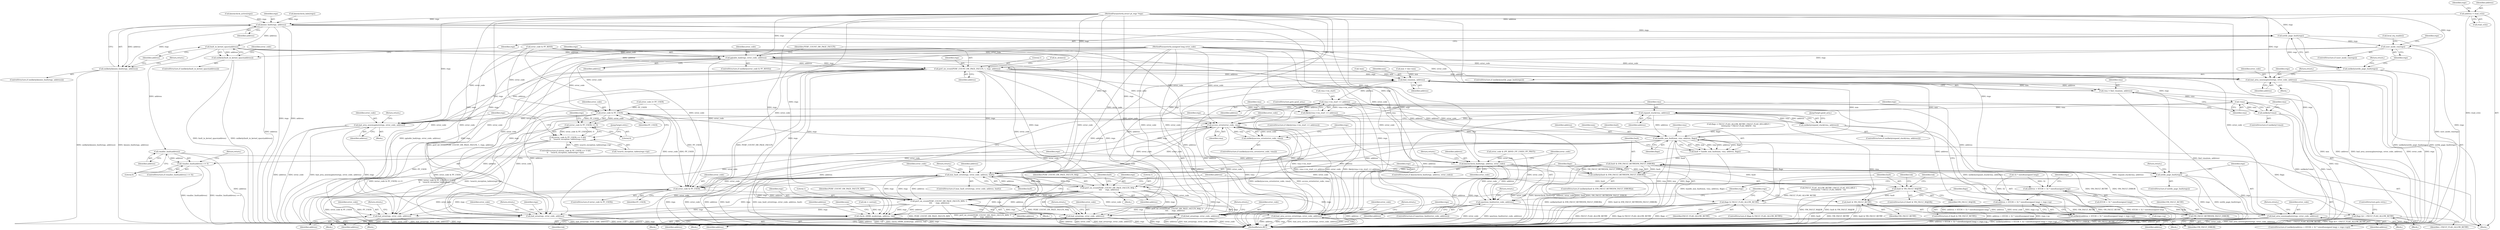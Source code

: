 digraph "0_linux_a8b0ca17b80e92faab46ee7179ba9e99ccb61233_52@API" {
"1000150" [label="(Call,address = read_cr2())"];
"1000165" [label="(Call,kmmio_fault(regs, address))"];
"1000164" [label="(Call,unlikely(kmmio_fault(regs, address)))"];
"1000171" [label="(Call,fault_in_kernel_space(address))"];
"1000170" [label="(Call,unlikely(fault_in_kernel_space(address)))"];
"1000186" [label="(Call,vmalloc_fault(address))"];
"1000185" [label="(Call,vmalloc_fault(address) >= 0)"];
"1000191" [label="(Call,kmemcheck_fault(regs, address, error_code))"];
"1000197" [label="(Call,spurious_fault(error_code, address))"];
"1000205" [label="(Call,bad_area_nosemaphore(regs, error_code, address))"];
"1000202" [label="(Call,notify_page_fault(regs))"];
"1000237" [label="(Call,pgtable_bad(regs, error_code, address))"];
"1000241" [label="(Call,perf_sw_event(PERF_COUNT_SW_PAGE_FAULTS, 1, regs, address))"];
"1000253" [label="(Call,bad_area_nosemaphore(regs, error_code, address))"];
"1000280" [label="(Call,bad_area_nosemaphore(regs, error_code, address))"];
"1000296" [label="(Call,find_vma(mm, address))"];
"1000294" [label="(Call,vma = find_vma(mm, address))"];
"1000301" [label="(Call,!vma)"];
"1000300" [label="(Call,unlikely(!vma))"];
"1000358" [label="(Call,expand_stack(vma, address))"];
"1000357" [label="(Call,unlikely(expand_stack(vma, address)))"];
"1000362" [label="(Call,bad_area(regs, error_code, address))"];
"1000370" [label="(Call,access_error(error_code, vma))"];
"1000304" [label="(Call,bad_area(regs, error_code, address))"];
"1000326" [label="(Call,bad_area(regs, error_code, address))"];
"1000332" [label="(Call,error_code & PF_USER)"];
"1000351" [label="(Call,bad_area(regs, error_code, address))"];
"1000369" [label="(Call,unlikely(access_error(error_code, vma)))"];
"1000374" [label="(Call,bad_area_access_error(regs, error_code, address))"];
"1000381" [label="(Call,handle_mm_fault(mm, vma, address, flags))"];
"1000379" [label="(Call,fault = handle_mm_fault(mm, vma, address, flags))"];
"1000388" [label="(Call,fault & (VM_FAULT_RETRY|VM_FAULT_ERROR))"];
"1000387" [label="(Call,unlikely(fault & (VM_FAULT_RETRY|VM_FAULT_ERROR)))"];
"1000395" [label="(Call,mm_fault_error(regs, error_code, address, fault))"];
"1000407" [label="(Call,fault & VM_FAULT_MAJOR)"];
"1000432" [label="(Call,fault & VM_FAULT_RETRY)"];
"1000390" [label="(Call,VM_FAULT_RETRY|VM_FAULT_ERROR)"];
"1000415" [label="(Call,perf_sw_event(PERF_COUNT_SW_PAGE_FAULTS_MAJ, 1,\n \t\t\t\t      regs, address))"];
"1000426" [label="(Call,perf_sw_event(PERF_COUNT_SW_PAGE_FAULTS_MIN, 1,\n \t\t\t\t      regs, address))"];
"1000440" [label="(Call,check_v8086_mode(regs, address, tsk))"];
"1000402" [label="(Call,flags & FAULT_FLAG_ALLOW_RETRY)"];
"1000436" [label="(Call,flags &= ~FAULT_FLAG_ALLOW_RETRY)"];
"1000311" [label="(Call,vma->vm_start <= address)"];
"1000310" [label="(Call,likely(vma->vm_start <= address))"];
"1000338" [label="(Call,address + 65536 + 32 * sizeof(unsigned long) < regs->sp)"];
"1000337" [label="(Call,unlikely(address + 65536 + 32 * sizeof(unsigned long) < regs->sp))"];
"1000339" [label="(Call,address + 65536 + 32 * sizeof(unsigned long))"];
"1000270" [label="(Call,error_code & PF_USER)"];
"1000269" [label="(Call,(error_code & PF_USER) == 0)"];
"1000268" [label="(Call,(error_code & PF_USER) == 0 &&\n\t\t    !search_exception_tables(regs->ip))"];
"1000212" [label="(Call,notify_page_fault(regs))"];
"1000211" [label="(Call,unlikely(notify_page_fault(regs)))"];
"1000216" [label="(Call,user_mode_vm(regs))"];
"1000177" [label="(Identifier,error_code)"];
"1000241" [label="(Call,perf_sw_event(PERF_COUNT_SW_PAGE_FAULTS, 1, regs, address))"];
"1000243" [label="(Literal,1)"];
"1000254" [label="(Identifier,regs)"];
"1000269" [label="(Call,(error_code & PF_USER) == 0)"];
"1000355" [label="(Return,return;)"];
"1000383" [label="(Identifier,vma)"];
"1000435" [label="(Block,)"];
"1000170" [label="(Call,unlikely(fault_in_kernel_space(address)))"];
"1000200" [label="(Return,return;)"];
"1000332" [label="(Call,error_code & PF_USER)"];
"1000284" [label="(Return,return;)"];
"1000152" [label="(Call,read_cr2())"];
"1000322" [label="(Identifier,vma)"];
"1000347" [label="(Call,regs->sp)"];
"1000256" [label="(Identifier,address)"];
"1000118" [label="(MethodParameterIn,unsigned long error_code)"];
"1000432" [label="(Call,fault & VM_FAULT_RETRY)"];
"1000163" [label="(ControlStructure,if (unlikely(kmmio_fault(regs, address))))"];
"1000207" [label="(Identifier,error_code)"];
"1000249" [label="(Call,in_atomic())"];
"1000442" [label="(Identifier,address)"];
"1000348" [label="(Identifier,regs)"];
"1000404" [label="(Identifier,FAULT_FLAG_ALLOW_RETRY)"];
"1000283" [label="(Identifier,address)"];
"1000433" [label="(Identifier,fault)"];
"1000210" [label="(ControlStructure,if (unlikely(notify_page_fault(regs))))"];
"1000331" [label="(ControlStructure,if (error_code & PF_USER))"];
"1000171" [label="(Call,fault_in_kernel_space(address))"];
"1000413" [label="(Identifier,tsk)"];
"1000199" [label="(Identifier,address)"];
"1000212" [label="(Call,notify_page_fault(regs))"];
"1000188" [label="(Literal,0)"];
"1000410" [label="(Block,)"];
"1000370" [label="(Call,access_error(error_code, vma))"];
"1000305" [label="(Identifier,regs)"];
"1000134" [label="(Call,FAULT_FLAG_ALLOW_RETRY | FAULT_FLAG_KILLABLE |\n\t\t\t\t\t(write ? FAULT_FLAG_WRITE : 0))"];
"1000228" [label="(Identifier,regs)"];
"1000132" [label="(Call,flags = FAULT_FLAG_ALLOW_RETRY | FAULT_FLAG_KILLABLE |\n\t\t\t\t\t(write ? FAULT_FLAG_WRITE : 0))"];
"1000309" [label="(ControlStructure,if (likely(vma->vm_start <= address)))"];
"1000337" [label="(Call,unlikely(address + 65536 + 32 * sizeof(unsigned long) < regs->sp))"];
"1000234" [label="(Call,error_code & PF_RSVD)"];
"1000356" [label="(ControlStructure,if (unlikely(expand_stack(vma, address))))"];
"1000333" [label="(Identifier,error_code)"];
"1000257" [label="(Return,return;)"];
"1000371" [label="(Identifier,error_code)"];
"1000424" [label="(Identifier,tsk)"];
"1000271" [label="(Identifier,error_code)"];
"1000316" [label="(ControlStructure,goto good_area;)"];
"1000311" [label="(Call,vma->vm_start <= address)"];
"1000381" [label="(Call,handle_mm_fault(mm, vma, address, flags))"];
"1000343" [label="(Call,32 * sizeof(unsigned long))"];
"1000377" [label="(Identifier,address)"];
"1000328" [label="(Identifier,error_code)"];
"1000219" [label="(Call,local_irq_enable())"];
"1000394" [label="(ControlStructure,if (mm_fault_error(regs, error_code, address, fault)))"];
"1000176" [label="(Call,error_code & (PF_RSVD | PF_USER | PF_PROT))"];
"1000242" [label="(Identifier,PERF_COUNT_SW_PAGE_FAULTS)"];
"1000280" [label="(Call,bad_area_nosemaphore(regs, error_code, address))"];
"1000310" [label="(Call,likely(vma->vm_start <= address))"];
"1000195" [label="(Return,return;)"];
"1000403" [label="(Identifier,flags)"];
"1000245" [label="(Identifier,address)"];
"1000329" [label="(Identifier,address)"];
"1000303" [label="(Block,)"];
"1000173" [label="(Block,)"];
"1000325" [label="(Block,)"];
"1000398" [label="(Identifier,address)"];
"1000205" [label="(Call,bad_area_nosemaphore(regs, error_code, address))"];
"1000407" [label="(Call,fault & VM_FAULT_MAJOR)"];
"1000434" [label="(Identifier,VM_FAULT_RETRY)"];
"1000313" [label="(Identifier,vma)"];
"1000419" [label="(Identifier,address)"];
"1000203" [label="(Identifier,regs)"];
"1000352" [label="(Identifier,regs)"];
"1000244" [label="(Identifier,regs)"];
"1000429" [label="(Identifier,regs)"];
"1000190" [label="(ControlStructure,if (kmemcheck_fault(regs, address, error_code)))"];
"1000440" [label="(Call,check_v8086_mode(regs, address, tsk))"];
"1000334" [label="(Identifier,PF_USER)"];
"1000358" [label="(Call,expand_stack(vma, address))"];
"1000406" [label="(ControlStructure,if (fault & VM_FAULT_MAJOR))"];
"1000202" [label="(Call,notify_page_fault(regs))"];
"1000304" [label="(Call,bad_area(regs, error_code, address))"];
"1000302" [label="(Identifier,vma)"];
"1000438" [label="(Identifier,~FAULT_FLAG_ALLOW_RETRY)"];
"1000308" [label="(Return,return;)"];
"1000216" [label="(Call,user_mode_vm(regs))"];
"1000430" [label="(Identifier,address)"];
"1000285" [label="(JumpTarget,retry:)"];
"1000184" [label="(ControlStructure,if (vmalloc_fault(address) >= 0))"];
"1000238" [label="(Identifier,regs)"];
"1000367" [label="(JumpTarget,good_area:)"];
"1000277" [label="(Identifier,regs)"];
"1000117" [label="(MethodParameterIn,struct pt_regs *regs)"];
"1000250" [label="(Call,!mm)"];
"1000376" [label="(Identifier,error_code)"];
"1000172" [label="(Identifier,address)"];
"1000268" [label="(Call,(error_code & PF_USER) == 0 &&\n\t\t    !search_exception_tables(regs->ip))"];
"1000191" [label="(Call,kmemcheck_fault(regs, address, error_code))"];
"1000301" [label="(Call,!vma)"];
"1000389" [label="(Identifier,fault)"];
"1000441" [label="(Identifier,regs)"];
"1000392" [label="(Identifier,VM_FAULT_ERROR)"];
"1000397" [label="(Identifier,error_code)"];
"1000273" [label="(Literal,0)"];
"1000232" [label="(ControlStructure,if (unlikely(error_code & PF_RSVD)))"];
"1000380" [label="(Identifier,fault)"];
"1000395" [label="(Call,mm_fault_error(regs, error_code, address, fault))"];
"1000307" [label="(Identifier,address)"];
"1000270" [label="(Call,error_code & PF_USER)"];
"1000375" [label="(Identifier,regs)"];
"1000192" [label="(Identifier,regs)"];
"1000363" [label="(Identifier,regs)"];
"1000213" [label="(Identifier,regs)"];
"1000385" [label="(Identifier,flags)"];
"1000198" [label="(Identifier,error_code)"];
"1000426" [label="(Call,perf_sw_event(PERF_COUNT_SW_PAGE_FAULTS_MIN, 1,\n \t\t\t\t      regs, address))"];
"1000208" [label="(Identifier,address)"];
"1000154" [label="(Call,kmemcheck_active(regs))"];
"1000364" [label="(Identifier,error_code)"];
"1000186" [label="(Call,vmalloc_fault(address))"];
"1000418" [label="(Identifier,regs)"];
"1000315" [label="(Identifier,address)"];
"1000193" [label="(Identifier,address)"];
"1000362" [label="(Call,bad_area(regs, error_code, address))"];
"1000306" [label="(Identifier,error_code)"];
"1000330" [label="(Return,return;)"];
"1000366" [label="(Return,return;)"];
"1000379" [label="(Call,fault = handle_mm_fault(mm, vma, address, flags))"];
"1000400" [label="(Return,return;)"];
"1000215" [label="(ControlStructure,if (user_mode_vm(regs)))"];
"1000326" [label="(Call,bad_area(regs, error_code, address))"];
"1000267" [label="(ControlStructure,if ((error_code & PF_USER) == 0 &&\n\t\t    !search_exception_tables(regs->ip)))"];
"1000368" [label="(ControlStructure,if (unlikely(access_error(error_code, vma))))"];
"1000339" [label="(Call,address + 65536 + 32 * sizeof(unsigned long))"];
"1000391" [label="(Identifier,VM_FAULT_RETRY)"];
"1000167" [label="(Identifier,address)"];
"1000217" [label="(Identifier,regs)"];
"1000351" [label="(Call,bad_area(regs, error_code, address))"];
"1000185" [label="(Call,vmalloc_fault(address) >= 0)"];
"1000295" [label="(Identifier,vma)"];
"1000360" [label="(Identifier,address)"];
"1000417" [label="(Literal,1)"];
"1000155" [label="(Identifier,regs)"];
"1000341" [label="(Call,65536 + 32 * sizeof(unsigned long))"];
"1000204" [label="(Return,return;)"];
"1000220" [label="(Call,error_code |= PF_USER)"];
"1000350" [label="(Block,)"];
"1000201" [label="(ControlStructure,if (notify_page_fault(regs)))"];
"1000384" [label="(Identifier,address)"];
"1000431" [label="(ControlStructure,if (fault & VM_FAULT_RETRY))"];
"1000382" [label="(Identifier,mm)"];
"1000189" [label="(Return,return;)"];
"1000399" [label="(Identifier,fault)"];
"1000168" [label="(Return,return;)"];
"1000297" [label="(Identifier,mm)"];
"1000390" [label="(Call,VM_FAULT_RETRY|VM_FAULT_ERROR)"];
"1000298" [label="(Identifier,address)"];
"1000272" [label="(Identifier,PF_USER)"];
"1000165" [label="(Call,kmmio_fault(regs, address))"];
"1000300" [label="(Call,unlikely(!vma))"];
"1000197" [label="(Call,spurious_fault(error_code, address))"];
"1000281" [label="(Identifier,regs)"];
"1000428" [label="(Literal,1)"];
"1000164" [label="(Call,unlikely(kmmio_fault(regs, address)))"];
"1000401" [label="(ControlStructure,if (flags & FAULT_FLAG_ALLOW_RETRY))"];
"1000357" [label="(Call,unlikely(expand_stack(vma, address)))"];
"1000299" [label="(ControlStructure,if (unlikely(!vma)))"];
"1000373" [label="(Block,)"];
"1000237" [label="(Call,pgtable_bad(regs, error_code, address))"];
"1000169" [label="(ControlStructure,if (unlikely(fault_in_kernel_space(address))))"];
"1000296" [label="(Call,find_vma(mm, address))"];
"1000436" [label="(Call,flags &= ~FAULT_FLAG_ALLOW_RETRY)"];
"1000145" [label="(Call,mm = tsk->mm)"];
"1000415" [label="(Call,perf_sw_event(PERF_COUNT_SW_PAGE_FAULTS_MAJ, 1,\n \t\t\t\t      regs, address))"];
"1000388" [label="(Call,fault & (VM_FAULT_RETRY|VM_FAULT_ERROR))"];
"1000194" [label="(Identifier,error_code)"];
"1000274" [label="(Call,!search_exception_tables(regs->ip))"];
"1000166" [label="(Identifier,regs)"];
"1000437" [label="(Identifier,flags)"];
"1000214" [label="(Return,return;)"];
"1000327" [label="(Identifier,regs)"];
"1000206" [label="(Identifier,regs)"];
"1000187" [label="(Identifier,address)"];
"1000387" [label="(Call,unlikely(fault & (VM_FAULT_RETRY|VM_FAULT_ERROR)))"];
"1000365" [label="(Identifier,address)"];
"1000336" [label="(ControlStructure,if (unlikely(address + 65536 + 32 * sizeof(unsigned long) < regs->sp)))"];
"1000252" [label="(Block,)"];
"1000386" [label="(ControlStructure,if (unlikely(fault & (VM_FAULT_RETRY|VM_FAULT_ERROR))))"];
"1000361" [label="(Block,)"];
"1000279" [label="(Block,)"];
"1000408" [label="(Identifier,fault)"];
"1000354" [label="(Identifier,address)"];
"1000294" [label="(Call,vma = find_vma(mm, address))"];
"1000209" [label="(Return,return;)"];
"1000427" [label="(Identifier,PERF_COUNT_SW_PAGE_FAULTS_MIN)"];
"1000447" [label="(Identifier,mm)"];
"1000151" [label="(Identifier,address)"];
"1000338" [label="(Call,address + 65536 + 32 * sizeof(unsigned long) < regs->sp)"];
"1000369" [label="(Call,unlikely(access_error(error_code, vma)))"];
"1000150" [label="(Call,address = read_cr2())"];
"1000253" [label="(Call,bad_area_nosemaphore(regs, error_code, address))"];
"1000374" [label="(Call,bad_area_access_error(regs, error_code, address))"];
"1000372" [label="(Identifier,vma)"];
"1000240" [label="(Identifier,address)"];
"1000396" [label="(Identifier,regs)"];
"1000449" [label="(MethodReturn,RET)"];
"1000312" [label="(Call,vma->vm_start)"];
"1000340" [label="(Identifier,address)"];
"1000402" [label="(Call,flags & FAULT_FLAG_ALLOW_RETRY)"];
"1000416" [label="(Identifier,PERF_COUNT_SW_PAGE_FAULTS_MAJ)"];
"1000142" [label="(Call,tsk = current)"];
"1000282" [label="(Identifier,error_code)"];
"1000359" [label="(Identifier,vma)"];
"1000439" [label="(ControlStructure,goto retry;)"];
"1000156" [label="(Call,kmemcheck_hide(regs))"];
"1000353" [label="(Identifier,error_code)"];
"1000196" [label="(ControlStructure,if (spurious_fault(error_code, address)))"];
"1000378" [label="(Return,return;)"];
"1000409" [label="(Identifier,VM_FAULT_MAJOR)"];
"1000421" [label="(Block,)"];
"1000255" [label="(Identifier,error_code)"];
"1000443" [label="(Identifier,tsk)"];
"1000119" [label="(Block,)"];
"1000211" [label="(Call,unlikely(notify_page_fault(regs)))"];
"1000239" [label="(Identifier,error_code)"];
"1000150" -> "1000119"  [label="AST: "];
"1000150" -> "1000152"  [label="CFG: "];
"1000151" -> "1000150"  [label="AST: "];
"1000152" -> "1000150"  [label="AST: "];
"1000155" -> "1000150"  [label="CFG: "];
"1000150" -> "1000449"  [label="DDG: read_cr2()"];
"1000150" -> "1000165"  [label="DDG: address"];
"1000165" -> "1000164"  [label="AST: "];
"1000165" -> "1000167"  [label="CFG: "];
"1000166" -> "1000165"  [label="AST: "];
"1000167" -> "1000165"  [label="AST: "];
"1000164" -> "1000165"  [label="CFG: "];
"1000165" -> "1000449"  [label="DDG: regs"];
"1000165" -> "1000449"  [label="DDG: address"];
"1000165" -> "1000164"  [label="DDG: regs"];
"1000165" -> "1000164"  [label="DDG: address"];
"1000156" -> "1000165"  [label="DDG: regs"];
"1000154" -> "1000165"  [label="DDG: regs"];
"1000117" -> "1000165"  [label="DDG: regs"];
"1000165" -> "1000171"  [label="DDG: address"];
"1000165" -> "1000191"  [label="DDG: regs"];
"1000165" -> "1000202"  [label="DDG: regs"];
"1000165" -> "1000212"  [label="DDG: regs"];
"1000164" -> "1000163"  [label="AST: "];
"1000168" -> "1000164"  [label="CFG: "];
"1000172" -> "1000164"  [label="CFG: "];
"1000164" -> "1000449"  [label="DDG: unlikely(kmmio_fault(regs, address))"];
"1000164" -> "1000449"  [label="DDG: kmmio_fault(regs, address)"];
"1000171" -> "1000170"  [label="AST: "];
"1000171" -> "1000172"  [label="CFG: "];
"1000172" -> "1000171"  [label="AST: "];
"1000170" -> "1000171"  [label="CFG: "];
"1000171" -> "1000449"  [label="DDG: address"];
"1000171" -> "1000170"  [label="DDG: address"];
"1000171" -> "1000186"  [label="DDG: address"];
"1000171" -> "1000197"  [label="DDG: address"];
"1000171" -> "1000237"  [label="DDG: address"];
"1000171" -> "1000241"  [label="DDG: address"];
"1000170" -> "1000169"  [label="AST: "];
"1000177" -> "1000170"  [label="CFG: "];
"1000213" -> "1000170"  [label="CFG: "];
"1000170" -> "1000449"  [label="DDG: fault_in_kernel_space(address)"];
"1000170" -> "1000449"  [label="DDG: unlikely(fault_in_kernel_space(address))"];
"1000186" -> "1000185"  [label="AST: "];
"1000186" -> "1000187"  [label="CFG: "];
"1000187" -> "1000186"  [label="AST: "];
"1000188" -> "1000186"  [label="CFG: "];
"1000186" -> "1000449"  [label="DDG: address"];
"1000186" -> "1000185"  [label="DDG: address"];
"1000186" -> "1000191"  [label="DDG: address"];
"1000185" -> "1000184"  [label="AST: "];
"1000185" -> "1000188"  [label="CFG: "];
"1000188" -> "1000185"  [label="AST: "];
"1000189" -> "1000185"  [label="CFG: "];
"1000192" -> "1000185"  [label="CFG: "];
"1000185" -> "1000449"  [label="DDG: vmalloc_fault(address)"];
"1000185" -> "1000449"  [label="DDG: vmalloc_fault(address) >= 0"];
"1000191" -> "1000190"  [label="AST: "];
"1000191" -> "1000194"  [label="CFG: "];
"1000192" -> "1000191"  [label="AST: "];
"1000193" -> "1000191"  [label="AST: "];
"1000194" -> "1000191"  [label="AST: "];
"1000195" -> "1000191"  [label="CFG: "];
"1000198" -> "1000191"  [label="CFG: "];
"1000191" -> "1000449"  [label="DDG: error_code"];
"1000191" -> "1000449"  [label="DDG: kmemcheck_fault(regs, address, error_code)"];
"1000191" -> "1000449"  [label="DDG: address"];
"1000191" -> "1000449"  [label="DDG: regs"];
"1000117" -> "1000191"  [label="DDG: regs"];
"1000176" -> "1000191"  [label="DDG: error_code"];
"1000118" -> "1000191"  [label="DDG: error_code"];
"1000191" -> "1000197"  [label="DDG: error_code"];
"1000191" -> "1000197"  [label="DDG: address"];
"1000191" -> "1000202"  [label="DDG: regs"];
"1000197" -> "1000196"  [label="AST: "];
"1000197" -> "1000199"  [label="CFG: "];
"1000198" -> "1000197"  [label="AST: "];
"1000199" -> "1000197"  [label="AST: "];
"1000200" -> "1000197"  [label="CFG: "];
"1000203" -> "1000197"  [label="CFG: "];
"1000197" -> "1000449"  [label="DDG: spurious_fault(error_code, address)"];
"1000197" -> "1000449"  [label="DDG: address"];
"1000197" -> "1000449"  [label="DDG: error_code"];
"1000176" -> "1000197"  [label="DDG: error_code"];
"1000118" -> "1000197"  [label="DDG: error_code"];
"1000197" -> "1000205"  [label="DDG: error_code"];
"1000197" -> "1000205"  [label="DDG: address"];
"1000205" -> "1000173"  [label="AST: "];
"1000205" -> "1000208"  [label="CFG: "];
"1000206" -> "1000205"  [label="AST: "];
"1000207" -> "1000205"  [label="AST: "];
"1000208" -> "1000205"  [label="AST: "];
"1000209" -> "1000205"  [label="CFG: "];
"1000205" -> "1000449"  [label="DDG: regs"];
"1000205" -> "1000449"  [label="DDG: address"];
"1000205" -> "1000449"  [label="DDG: error_code"];
"1000205" -> "1000449"  [label="DDG: bad_area_nosemaphore(regs, error_code, address)"];
"1000202" -> "1000205"  [label="DDG: regs"];
"1000117" -> "1000205"  [label="DDG: regs"];
"1000118" -> "1000205"  [label="DDG: error_code"];
"1000202" -> "1000201"  [label="AST: "];
"1000202" -> "1000203"  [label="CFG: "];
"1000203" -> "1000202"  [label="AST: "];
"1000204" -> "1000202"  [label="CFG: "];
"1000206" -> "1000202"  [label="CFG: "];
"1000202" -> "1000449"  [label="DDG: regs"];
"1000202" -> "1000449"  [label="DDG: notify_page_fault(regs)"];
"1000117" -> "1000202"  [label="DDG: regs"];
"1000237" -> "1000232"  [label="AST: "];
"1000237" -> "1000240"  [label="CFG: "];
"1000238" -> "1000237"  [label="AST: "];
"1000239" -> "1000237"  [label="AST: "];
"1000240" -> "1000237"  [label="AST: "];
"1000242" -> "1000237"  [label="CFG: "];
"1000237" -> "1000449"  [label="DDG: pgtable_bad(regs, error_code, address)"];
"1000216" -> "1000237"  [label="DDG: regs"];
"1000117" -> "1000237"  [label="DDG: regs"];
"1000234" -> "1000237"  [label="DDG: error_code"];
"1000118" -> "1000237"  [label="DDG: error_code"];
"1000237" -> "1000241"  [label="DDG: regs"];
"1000237" -> "1000241"  [label="DDG: address"];
"1000237" -> "1000253"  [label="DDG: error_code"];
"1000237" -> "1000270"  [label="DDG: error_code"];
"1000237" -> "1000304"  [label="DDG: error_code"];
"1000237" -> "1000326"  [label="DDG: error_code"];
"1000237" -> "1000332"  [label="DDG: error_code"];
"1000237" -> "1000370"  [label="DDG: error_code"];
"1000241" -> "1000119"  [label="AST: "];
"1000241" -> "1000245"  [label="CFG: "];
"1000242" -> "1000241"  [label="AST: "];
"1000243" -> "1000241"  [label="AST: "];
"1000244" -> "1000241"  [label="AST: "];
"1000245" -> "1000241"  [label="AST: "];
"1000249" -> "1000241"  [label="CFG: "];
"1000241" -> "1000449"  [label="DDG: PERF_COUNT_SW_PAGE_FAULTS"];
"1000241" -> "1000449"  [label="DDG: perf_sw_event(PERF_COUNT_SW_PAGE_FAULTS, 1, regs, address)"];
"1000216" -> "1000241"  [label="DDG: regs"];
"1000117" -> "1000241"  [label="DDG: regs"];
"1000241" -> "1000253"  [label="DDG: regs"];
"1000241" -> "1000253"  [label="DDG: address"];
"1000241" -> "1000280"  [label="DDG: regs"];
"1000241" -> "1000280"  [label="DDG: address"];
"1000241" -> "1000296"  [label="DDG: address"];
"1000241" -> "1000304"  [label="DDG: regs"];
"1000241" -> "1000326"  [label="DDG: regs"];
"1000241" -> "1000351"  [label="DDG: regs"];
"1000241" -> "1000362"  [label="DDG: regs"];
"1000241" -> "1000374"  [label="DDG: regs"];
"1000241" -> "1000395"  [label="DDG: regs"];
"1000241" -> "1000415"  [label="DDG: regs"];
"1000241" -> "1000426"  [label="DDG: regs"];
"1000241" -> "1000440"  [label="DDG: regs"];
"1000253" -> "1000252"  [label="AST: "];
"1000253" -> "1000256"  [label="CFG: "];
"1000254" -> "1000253"  [label="AST: "];
"1000255" -> "1000253"  [label="AST: "];
"1000256" -> "1000253"  [label="AST: "];
"1000257" -> "1000253"  [label="CFG: "];
"1000253" -> "1000449"  [label="DDG: bad_area_nosemaphore(regs, error_code, address)"];
"1000253" -> "1000449"  [label="DDG: error_code"];
"1000253" -> "1000449"  [label="DDG: regs"];
"1000253" -> "1000449"  [label="DDG: address"];
"1000117" -> "1000253"  [label="DDG: regs"];
"1000234" -> "1000253"  [label="DDG: error_code"];
"1000118" -> "1000253"  [label="DDG: error_code"];
"1000280" -> "1000279"  [label="AST: "];
"1000280" -> "1000283"  [label="CFG: "];
"1000281" -> "1000280"  [label="AST: "];
"1000282" -> "1000280"  [label="AST: "];
"1000283" -> "1000280"  [label="AST: "];
"1000284" -> "1000280"  [label="CFG: "];
"1000280" -> "1000449"  [label="DDG: error_code"];
"1000280" -> "1000449"  [label="DDG: bad_area_nosemaphore(regs, error_code, address)"];
"1000280" -> "1000449"  [label="DDG: regs"];
"1000280" -> "1000449"  [label="DDG: address"];
"1000117" -> "1000280"  [label="DDG: regs"];
"1000270" -> "1000280"  [label="DDG: error_code"];
"1000118" -> "1000280"  [label="DDG: error_code"];
"1000296" -> "1000294"  [label="AST: "];
"1000296" -> "1000298"  [label="CFG: "];
"1000297" -> "1000296"  [label="AST: "];
"1000298" -> "1000296"  [label="AST: "];
"1000294" -> "1000296"  [label="CFG: "];
"1000296" -> "1000449"  [label="DDG: mm"];
"1000296" -> "1000294"  [label="DDG: mm"];
"1000296" -> "1000294"  [label="DDG: address"];
"1000250" -> "1000296"  [label="DDG: mm"];
"1000381" -> "1000296"  [label="DDG: mm"];
"1000145" -> "1000296"  [label="DDG: mm"];
"1000415" -> "1000296"  [label="DDG: address"];
"1000426" -> "1000296"  [label="DDG: address"];
"1000296" -> "1000304"  [label="DDG: address"];
"1000296" -> "1000311"  [label="DDG: address"];
"1000296" -> "1000381"  [label="DDG: mm"];
"1000294" -> "1000119"  [label="AST: "];
"1000295" -> "1000294"  [label="AST: "];
"1000302" -> "1000294"  [label="CFG: "];
"1000294" -> "1000449"  [label="DDG: find_vma(mm, address)"];
"1000294" -> "1000301"  [label="DDG: vma"];
"1000301" -> "1000300"  [label="AST: "];
"1000301" -> "1000302"  [label="CFG: "];
"1000302" -> "1000301"  [label="AST: "];
"1000300" -> "1000301"  [label="CFG: "];
"1000301" -> "1000449"  [label="DDG: vma"];
"1000301" -> "1000300"  [label="DDG: vma"];
"1000301" -> "1000358"  [label="DDG: vma"];
"1000301" -> "1000370"  [label="DDG: vma"];
"1000300" -> "1000299"  [label="AST: "];
"1000305" -> "1000300"  [label="CFG: "];
"1000313" -> "1000300"  [label="CFG: "];
"1000300" -> "1000449"  [label="DDG: !vma"];
"1000300" -> "1000449"  [label="DDG: unlikely(!vma)"];
"1000358" -> "1000357"  [label="AST: "];
"1000358" -> "1000360"  [label="CFG: "];
"1000359" -> "1000358"  [label="AST: "];
"1000360" -> "1000358"  [label="AST: "];
"1000357" -> "1000358"  [label="CFG: "];
"1000358" -> "1000449"  [label="DDG: vma"];
"1000358" -> "1000357"  [label="DDG: vma"];
"1000358" -> "1000357"  [label="DDG: address"];
"1000311" -> "1000358"  [label="DDG: address"];
"1000358" -> "1000362"  [label="DDG: address"];
"1000358" -> "1000370"  [label="DDG: vma"];
"1000358" -> "1000374"  [label="DDG: address"];
"1000358" -> "1000381"  [label="DDG: address"];
"1000357" -> "1000356"  [label="AST: "];
"1000363" -> "1000357"  [label="CFG: "];
"1000367" -> "1000357"  [label="CFG: "];
"1000357" -> "1000449"  [label="DDG: unlikely(expand_stack(vma, address))"];
"1000357" -> "1000449"  [label="DDG: expand_stack(vma, address)"];
"1000362" -> "1000361"  [label="AST: "];
"1000362" -> "1000365"  [label="CFG: "];
"1000363" -> "1000362"  [label="AST: "];
"1000364" -> "1000362"  [label="AST: "];
"1000365" -> "1000362"  [label="AST: "];
"1000366" -> "1000362"  [label="CFG: "];
"1000362" -> "1000449"  [label="DDG: address"];
"1000362" -> "1000449"  [label="DDG: error_code"];
"1000362" -> "1000449"  [label="DDG: bad_area(regs, error_code, address)"];
"1000362" -> "1000449"  [label="DDG: regs"];
"1000415" -> "1000362"  [label="DDG: regs"];
"1000426" -> "1000362"  [label="DDG: regs"];
"1000117" -> "1000362"  [label="DDG: regs"];
"1000332" -> "1000362"  [label="DDG: error_code"];
"1000118" -> "1000362"  [label="DDG: error_code"];
"1000370" -> "1000369"  [label="AST: "];
"1000370" -> "1000372"  [label="CFG: "];
"1000371" -> "1000370"  [label="AST: "];
"1000372" -> "1000370"  [label="AST: "];
"1000369" -> "1000370"  [label="CFG: "];
"1000370" -> "1000449"  [label="DDG: vma"];
"1000370" -> "1000449"  [label="DDG: error_code"];
"1000370" -> "1000304"  [label="DDG: error_code"];
"1000370" -> "1000326"  [label="DDG: error_code"];
"1000370" -> "1000332"  [label="DDG: error_code"];
"1000370" -> "1000369"  [label="DDG: error_code"];
"1000370" -> "1000369"  [label="DDG: vma"];
"1000395" -> "1000370"  [label="DDG: error_code"];
"1000332" -> "1000370"  [label="DDG: error_code"];
"1000234" -> "1000370"  [label="DDG: error_code"];
"1000270" -> "1000370"  [label="DDG: error_code"];
"1000118" -> "1000370"  [label="DDG: error_code"];
"1000370" -> "1000374"  [label="DDG: error_code"];
"1000370" -> "1000381"  [label="DDG: vma"];
"1000370" -> "1000395"  [label="DDG: error_code"];
"1000304" -> "1000303"  [label="AST: "];
"1000304" -> "1000307"  [label="CFG: "];
"1000305" -> "1000304"  [label="AST: "];
"1000306" -> "1000304"  [label="AST: "];
"1000307" -> "1000304"  [label="AST: "];
"1000308" -> "1000304"  [label="CFG: "];
"1000304" -> "1000449"  [label="DDG: bad_area(regs, error_code, address)"];
"1000304" -> "1000449"  [label="DDG: regs"];
"1000304" -> "1000449"  [label="DDG: address"];
"1000304" -> "1000449"  [label="DDG: error_code"];
"1000415" -> "1000304"  [label="DDG: regs"];
"1000426" -> "1000304"  [label="DDG: regs"];
"1000117" -> "1000304"  [label="DDG: regs"];
"1000395" -> "1000304"  [label="DDG: error_code"];
"1000234" -> "1000304"  [label="DDG: error_code"];
"1000270" -> "1000304"  [label="DDG: error_code"];
"1000118" -> "1000304"  [label="DDG: error_code"];
"1000326" -> "1000325"  [label="AST: "];
"1000326" -> "1000329"  [label="CFG: "];
"1000327" -> "1000326"  [label="AST: "];
"1000328" -> "1000326"  [label="AST: "];
"1000329" -> "1000326"  [label="AST: "];
"1000330" -> "1000326"  [label="CFG: "];
"1000326" -> "1000449"  [label="DDG: bad_area(regs, error_code, address)"];
"1000326" -> "1000449"  [label="DDG: error_code"];
"1000326" -> "1000449"  [label="DDG: address"];
"1000326" -> "1000449"  [label="DDG: regs"];
"1000415" -> "1000326"  [label="DDG: regs"];
"1000426" -> "1000326"  [label="DDG: regs"];
"1000117" -> "1000326"  [label="DDG: regs"];
"1000395" -> "1000326"  [label="DDG: error_code"];
"1000234" -> "1000326"  [label="DDG: error_code"];
"1000270" -> "1000326"  [label="DDG: error_code"];
"1000118" -> "1000326"  [label="DDG: error_code"];
"1000311" -> "1000326"  [label="DDG: address"];
"1000332" -> "1000331"  [label="AST: "];
"1000332" -> "1000334"  [label="CFG: "];
"1000333" -> "1000332"  [label="AST: "];
"1000334" -> "1000332"  [label="AST: "];
"1000340" -> "1000332"  [label="CFG: "];
"1000359" -> "1000332"  [label="CFG: "];
"1000332" -> "1000449"  [label="DDG: PF_USER"];
"1000332" -> "1000449"  [label="DDG: error_code & PF_USER"];
"1000395" -> "1000332"  [label="DDG: error_code"];
"1000234" -> "1000332"  [label="DDG: error_code"];
"1000270" -> "1000332"  [label="DDG: error_code"];
"1000270" -> "1000332"  [label="DDG: PF_USER"];
"1000118" -> "1000332"  [label="DDG: error_code"];
"1000220" -> "1000332"  [label="DDG: PF_USER"];
"1000332" -> "1000351"  [label="DDG: error_code"];
"1000351" -> "1000350"  [label="AST: "];
"1000351" -> "1000354"  [label="CFG: "];
"1000352" -> "1000351"  [label="AST: "];
"1000353" -> "1000351"  [label="AST: "];
"1000354" -> "1000351"  [label="AST: "];
"1000355" -> "1000351"  [label="CFG: "];
"1000351" -> "1000449"  [label="DDG: bad_area(regs, error_code, address)"];
"1000351" -> "1000449"  [label="DDG: error_code"];
"1000351" -> "1000449"  [label="DDG: regs"];
"1000351" -> "1000449"  [label="DDG: address"];
"1000415" -> "1000351"  [label="DDG: regs"];
"1000426" -> "1000351"  [label="DDG: regs"];
"1000117" -> "1000351"  [label="DDG: regs"];
"1000118" -> "1000351"  [label="DDG: error_code"];
"1000311" -> "1000351"  [label="DDG: address"];
"1000369" -> "1000368"  [label="AST: "];
"1000375" -> "1000369"  [label="CFG: "];
"1000380" -> "1000369"  [label="CFG: "];
"1000369" -> "1000449"  [label="DDG: unlikely(access_error(error_code, vma))"];
"1000369" -> "1000449"  [label="DDG: access_error(error_code, vma)"];
"1000374" -> "1000373"  [label="AST: "];
"1000374" -> "1000377"  [label="CFG: "];
"1000375" -> "1000374"  [label="AST: "];
"1000376" -> "1000374"  [label="AST: "];
"1000377" -> "1000374"  [label="AST: "];
"1000378" -> "1000374"  [label="CFG: "];
"1000374" -> "1000449"  [label="DDG: error_code"];
"1000374" -> "1000449"  [label="DDG: address"];
"1000374" -> "1000449"  [label="DDG: regs"];
"1000374" -> "1000449"  [label="DDG: bad_area_access_error(regs, error_code, address)"];
"1000415" -> "1000374"  [label="DDG: regs"];
"1000426" -> "1000374"  [label="DDG: regs"];
"1000117" -> "1000374"  [label="DDG: regs"];
"1000118" -> "1000374"  [label="DDG: error_code"];
"1000311" -> "1000374"  [label="DDG: address"];
"1000381" -> "1000379"  [label="AST: "];
"1000381" -> "1000385"  [label="CFG: "];
"1000382" -> "1000381"  [label="AST: "];
"1000383" -> "1000381"  [label="AST: "];
"1000384" -> "1000381"  [label="AST: "];
"1000385" -> "1000381"  [label="AST: "];
"1000379" -> "1000381"  [label="CFG: "];
"1000381" -> "1000449"  [label="DDG: vma"];
"1000381" -> "1000449"  [label="DDG: mm"];
"1000381" -> "1000449"  [label="DDG: flags"];
"1000381" -> "1000379"  [label="DDG: mm"];
"1000381" -> "1000379"  [label="DDG: vma"];
"1000381" -> "1000379"  [label="DDG: address"];
"1000381" -> "1000379"  [label="DDG: flags"];
"1000311" -> "1000381"  [label="DDG: address"];
"1000436" -> "1000381"  [label="DDG: flags"];
"1000132" -> "1000381"  [label="DDG: flags"];
"1000381" -> "1000395"  [label="DDG: address"];
"1000381" -> "1000402"  [label="DDG: flags"];
"1000381" -> "1000415"  [label="DDG: address"];
"1000381" -> "1000426"  [label="DDG: address"];
"1000381" -> "1000440"  [label="DDG: address"];
"1000379" -> "1000119"  [label="AST: "];
"1000380" -> "1000379"  [label="AST: "];
"1000389" -> "1000379"  [label="CFG: "];
"1000379" -> "1000449"  [label="DDG: handle_mm_fault(mm, vma, address, flags)"];
"1000379" -> "1000388"  [label="DDG: fault"];
"1000388" -> "1000387"  [label="AST: "];
"1000388" -> "1000390"  [label="CFG: "];
"1000389" -> "1000388"  [label="AST: "];
"1000390" -> "1000388"  [label="AST: "];
"1000387" -> "1000388"  [label="CFG: "];
"1000388" -> "1000449"  [label="DDG: fault"];
"1000388" -> "1000449"  [label="DDG: VM_FAULT_RETRY|VM_FAULT_ERROR"];
"1000388" -> "1000387"  [label="DDG: fault"];
"1000388" -> "1000387"  [label="DDG: VM_FAULT_RETRY|VM_FAULT_ERROR"];
"1000390" -> "1000388"  [label="DDG: VM_FAULT_RETRY"];
"1000390" -> "1000388"  [label="DDG: VM_FAULT_ERROR"];
"1000388" -> "1000395"  [label="DDG: fault"];
"1000388" -> "1000407"  [label="DDG: fault"];
"1000387" -> "1000386"  [label="AST: "];
"1000396" -> "1000387"  [label="CFG: "];
"1000403" -> "1000387"  [label="CFG: "];
"1000387" -> "1000449"  [label="DDG: fault & (VM_FAULT_RETRY|VM_FAULT_ERROR)"];
"1000387" -> "1000449"  [label="DDG: unlikely(fault & (VM_FAULT_RETRY|VM_FAULT_ERROR))"];
"1000395" -> "1000394"  [label="AST: "];
"1000395" -> "1000399"  [label="CFG: "];
"1000396" -> "1000395"  [label="AST: "];
"1000397" -> "1000395"  [label="AST: "];
"1000398" -> "1000395"  [label="AST: "];
"1000399" -> "1000395"  [label="AST: "];
"1000400" -> "1000395"  [label="CFG: "];
"1000403" -> "1000395"  [label="CFG: "];
"1000395" -> "1000449"  [label="DDG: regs"];
"1000395" -> "1000449"  [label="DDG: error_code"];
"1000395" -> "1000449"  [label="DDG: address"];
"1000395" -> "1000449"  [label="DDG: fault"];
"1000395" -> "1000449"  [label="DDG: mm_fault_error(regs, error_code, address, fault)"];
"1000415" -> "1000395"  [label="DDG: regs"];
"1000426" -> "1000395"  [label="DDG: regs"];
"1000117" -> "1000395"  [label="DDG: regs"];
"1000118" -> "1000395"  [label="DDG: error_code"];
"1000395" -> "1000407"  [label="DDG: fault"];
"1000395" -> "1000415"  [label="DDG: regs"];
"1000395" -> "1000415"  [label="DDG: address"];
"1000395" -> "1000426"  [label="DDG: regs"];
"1000395" -> "1000426"  [label="DDG: address"];
"1000395" -> "1000440"  [label="DDG: regs"];
"1000395" -> "1000440"  [label="DDG: address"];
"1000407" -> "1000406"  [label="AST: "];
"1000407" -> "1000409"  [label="CFG: "];
"1000408" -> "1000407"  [label="AST: "];
"1000409" -> "1000407"  [label="AST: "];
"1000413" -> "1000407"  [label="CFG: "];
"1000424" -> "1000407"  [label="CFG: "];
"1000407" -> "1000449"  [label="DDG: VM_FAULT_MAJOR"];
"1000407" -> "1000449"  [label="DDG: fault & VM_FAULT_MAJOR"];
"1000407" -> "1000432"  [label="DDG: fault"];
"1000432" -> "1000431"  [label="AST: "];
"1000432" -> "1000434"  [label="CFG: "];
"1000433" -> "1000432"  [label="AST: "];
"1000434" -> "1000432"  [label="AST: "];
"1000437" -> "1000432"  [label="CFG: "];
"1000441" -> "1000432"  [label="CFG: "];
"1000432" -> "1000449"  [label="DDG: VM_FAULT_RETRY"];
"1000432" -> "1000449"  [label="DDG: fault & VM_FAULT_RETRY"];
"1000432" -> "1000449"  [label="DDG: fault"];
"1000432" -> "1000390"  [label="DDG: VM_FAULT_RETRY"];
"1000390" -> "1000432"  [label="DDG: VM_FAULT_RETRY"];
"1000390" -> "1000392"  [label="CFG: "];
"1000391" -> "1000390"  [label="AST: "];
"1000392" -> "1000390"  [label="AST: "];
"1000390" -> "1000449"  [label="DDG: VM_FAULT_ERROR"];
"1000390" -> "1000449"  [label="DDG: VM_FAULT_RETRY"];
"1000415" -> "1000410"  [label="AST: "];
"1000415" -> "1000419"  [label="CFG: "];
"1000416" -> "1000415"  [label="AST: "];
"1000417" -> "1000415"  [label="AST: "];
"1000418" -> "1000415"  [label="AST: "];
"1000419" -> "1000415"  [label="AST: "];
"1000433" -> "1000415"  [label="CFG: "];
"1000415" -> "1000449"  [label="DDG: PERF_COUNT_SW_PAGE_FAULTS_MAJ"];
"1000415" -> "1000449"  [label="DDG: perf_sw_event(PERF_COUNT_SW_PAGE_FAULTS_MAJ, 1,\n \t\t\t\t      regs, address)"];
"1000426" -> "1000415"  [label="DDG: regs"];
"1000117" -> "1000415"  [label="DDG: regs"];
"1000415" -> "1000426"  [label="DDG: regs"];
"1000415" -> "1000440"  [label="DDG: regs"];
"1000415" -> "1000440"  [label="DDG: address"];
"1000426" -> "1000421"  [label="AST: "];
"1000426" -> "1000430"  [label="CFG: "];
"1000427" -> "1000426"  [label="AST: "];
"1000428" -> "1000426"  [label="AST: "];
"1000429" -> "1000426"  [label="AST: "];
"1000430" -> "1000426"  [label="AST: "];
"1000433" -> "1000426"  [label="CFG: "];
"1000426" -> "1000449"  [label="DDG: PERF_COUNT_SW_PAGE_FAULTS_MIN"];
"1000426" -> "1000449"  [label="DDG: perf_sw_event(PERF_COUNT_SW_PAGE_FAULTS_MIN, 1,\n \t\t\t\t      regs, address)"];
"1000117" -> "1000426"  [label="DDG: regs"];
"1000426" -> "1000440"  [label="DDG: regs"];
"1000426" -> "1000440"  [label="DDG: address"];
"1000440" -> "1000119"  [label="AST: "];
"1000440" -> "1000443"  [label="CFG: "];
"1000441" -> "1000440"  [label="AST: "];
"1000442" -> "1000440"  [label="AST: "];
"1000443" -> "1000440"  [label="AST: "];
"1000447" -> "1000440"  [label="CFG: "];
"1000440" -> "1000449"  [label="DDG: address"];
"1000440" -> "1000449"  [label="DDG: tsk"];
"1000440" -> "1000449"  [label="DDG: check_v8086_mode(regs, address, tsk)"];
"1000440" -> "1000449"  [label="DDG: regs"];
"1000117" -> "1000440"  [label="DDG: regs"];
"1000142" -> "1000440"  [label="DDG: tsk"];
"1000402" -> "1000401"  [label="AST: "];
"1000402" -> "1000404"  [label="CFG: "];
"1000403" -> "1000402"  [label="AST: "];
"1000404" -> "1000402"  [label="AST: "];
"1000408" -> "1000402"  [label="CFG: "];
"1000441" -> "1000402"  [label="CFG: "];
"1000402" -> "1000449"  [label="DDG: FAULT_FLAG_ALLOW_RETRY"];
"1000402" -> "1000449"  [label="DDG: flags & FAULT_FLAG_ALLOW_RETRY"];
"1000402" -> "1000449"  [label="DDG: flags"];
"1000134" -> "1000402"  [label="DDG: FAULT_FLAG_ALLOW_RETRY"];
"1000402" -> "1000436"  [label="DDG: flags"];
"1000436" -> "1000435"  [label="AST: "];
"1000436" -> "1000438"  [label="CFG: "];
"1000437" -> "1000436"  [label="AST: "];
"1000438" -> "1000436"  [label="AST: "];
"1000439" -> "1000436"  [label="CFG: "];
"1000436" -> "1000449"  [label="DDG: flags &= ~FAULT_FLAG_ALLOW_RETRY"];
"1000436" -> "1000449"  [label="DDG: flags"];
"1000436" -> "1000449"  [label="DDG: ~FAULT_FLAG_ALLOW_RETRY"];
"1000311" -> "1000310"  [label="AST: "];
"1000311" -> "1000315"  [label="CFG: "];
"1000312" -> "1000311"  [label="AST: "];
"1000315" -> "1000311"  [label="AST: "];
"1000310" -> "1000311"  [label="CFG: "];
"1000311" -> "1000449"  [label="DDG: vma->vm_start"];
"1000311" -> "1000310"  [label="DDG: vma->vm_start"];
"1000311" -> "1000310"  [label="DDG: address"];
"1000311" -> "1000338"  [label="DDG: address"];
"1000311" -> "1000339"  [label="DDG: address"];
"1000310" -> "1000309"  [label="AST: "];
"1000316" -> "1000310"  [label="CFG: "];
"1000322" -> "1000310"  [label="CFG: "];
"1000310" -> "1000449"  [label="DDG: likely(vma->vm_start <= address)"];
"1000310" -> "1000449"  [label="DDG: vma->vm_start <= address"];
"1000338" -> "1000337"  [label="AST: "];
"1000338" -> "1000347"  [label="CFG: "];
"1000339" -> "1000338"  [label="AST: "];
"1000347" -> "1000338"  [label="AST: "];
"1000337" -> "1000338"  [label="CFG: "];
"1000338" -> "1000449"  [label="DDG: address + 65536 + 32 * sizeof(unsigned long)"];
"1000338" -> "1000449"  [label="DDG: regs->sp"];
"1000338" -> "1000337"  [label="DDG: address + 65536 + 32 * sizeof(unsigned long)"];
"1000338" -> "1000337"  [label="DDG: regs->sp"];
"1000343" -> "1000338"  [label="DDG: 32"];
"1000337" -> "1000336"  [label="AST: "];
"1000352" -> "1000337"  [label="CFG: "];
"1000359" -> "1000337"  [label="CFG: "];
"1000337" -> "1000449"  [label="DDG: address + 65536 + 32 * sizeof(unsigned long) < regs->sp"];
"1000337" -> "1000449"  [label="DDG: unlikely(address + 65536 + 32 * sizeof(unsigned long) < regs->sp)"];
"1000339" -> "1000341"  [label="CFG: "];
"1000340" -> "1000339"  [label="AST: "];
"1000341" -> "1000339"  [label="AST: "];
"1000348" -> "1000339"  [label="CFG: "];
"1000339" -> "1000449"  [label="DDG: 65536 + 32 * sizeof(unsigned long)"];
"1000343" -> "1000339"  [label="DDG: 32"];
"1000270" -> "1000269"  [label="AST: "];
"1000270" -> "1000272"  [label="CFG: "];
"1000271" -> "1000270"  [label="AST: "];
"1000272" -> "1000270"  [label="AST: "];
"1000273" -> "1000270"  [label="CFG: "];
"1000270" -> "1000449"  [label="DDG: PF_USER"];
"1000270" -> "1000269"  [label="DDG: error_code"];
"1000270" -> "1000269"  [label="DDG: PF_USER"];
"1000234" -> "1000270"  [label="DDG: error_code"];
"1000118" -> "1000270"  [label="DDG: error_code"];
"1000220" -> "1000270"  [label="DDG: PF_USER"];
"1000269" -> "1000268"  [label="AST: "];
"1000269" -> "1000273"  [label="CFG: "];
"1000273" -> "1000269"  [label="AST: "];
"1000277" -> "1000269"  [label="CFG: "];
"1000268" -> "1000269"  [label="CFG: "];
"1000269" -> "1000449"  [label="DDG: error_code & PF_USER"];
"1000269" -> "1000268"  [label="DDG: error_code & PF_USER"];
"1000269" -> "1000268"  [label="DDG: 0"];
"1000268" -> "1000267"  [label="AST: "];
"1000268" -> "1000274"  [label="CFG: "];
"1000274" -> "1000268"  [label="AST: "];
"1000281" -> "1000268"  [label="CFG: "];
"1000285" -> "1000268"  [label="CFG: "];
"1000268" -> "1000449"  [label="DDG: (error_code & PF_USER) == 0"];
"1000268" -> "1000449"  [label="DDG: (error_code & PF_USER) == 0 &&\n\t\t    !search_exception_tables(regs->ip)"];
"1000268" -> "1000449"  [label="DDG: !search_exception_tables(regs->ip)"];
"1000274" -> "1000268"  [label="DDG: search_exception_tables(regs->ip)"];
"1000212" -> "1000211"  [label="AST: "];
"1000212" -> "1000213"  [label="CFG: "];
"1000213" -> "1000212"  [label="AST: "];
"1000211" -> "1000212"  [label="CFG: "];
"1000212" -> "1000449"  [label="DDG: regs"];
"1000212" -> "1000211"  [label="DDG: regs"];
"1000117" -> "1000212"  [label="DDG: regs"];
"1000212" -> "1000216"  [label="DDG: regs"];
"1000211" -> "1000210"  [label="AST: "];
"1000214" -> "1000211"  [label="CFG: "];
"1000217" -> "1000211"  [label="CFG: "];
"1000211" -> "1000449"  [label="DDG: notify_page_fault(regs)"];
"1000211" -> "1000449"  [label="DDG: unlikely(notify_page_fault(regs))"];
"1000216" -> "1000215"  [label="AST: "];
"1000216" -> "1000217"  [label="CFG: "];
"1000217" -> "1000216"  [label="AST: "];
"1000219" -> "1000216"  [label="CFG: "];
"1000228" -> "1000216"  [label="CFG: "];
"1000216" -> "1000449"  [label="DDG: user_mode_vm(regs)"];
"1000117" -> "1000216"  [label="DDG: regs"];
}
